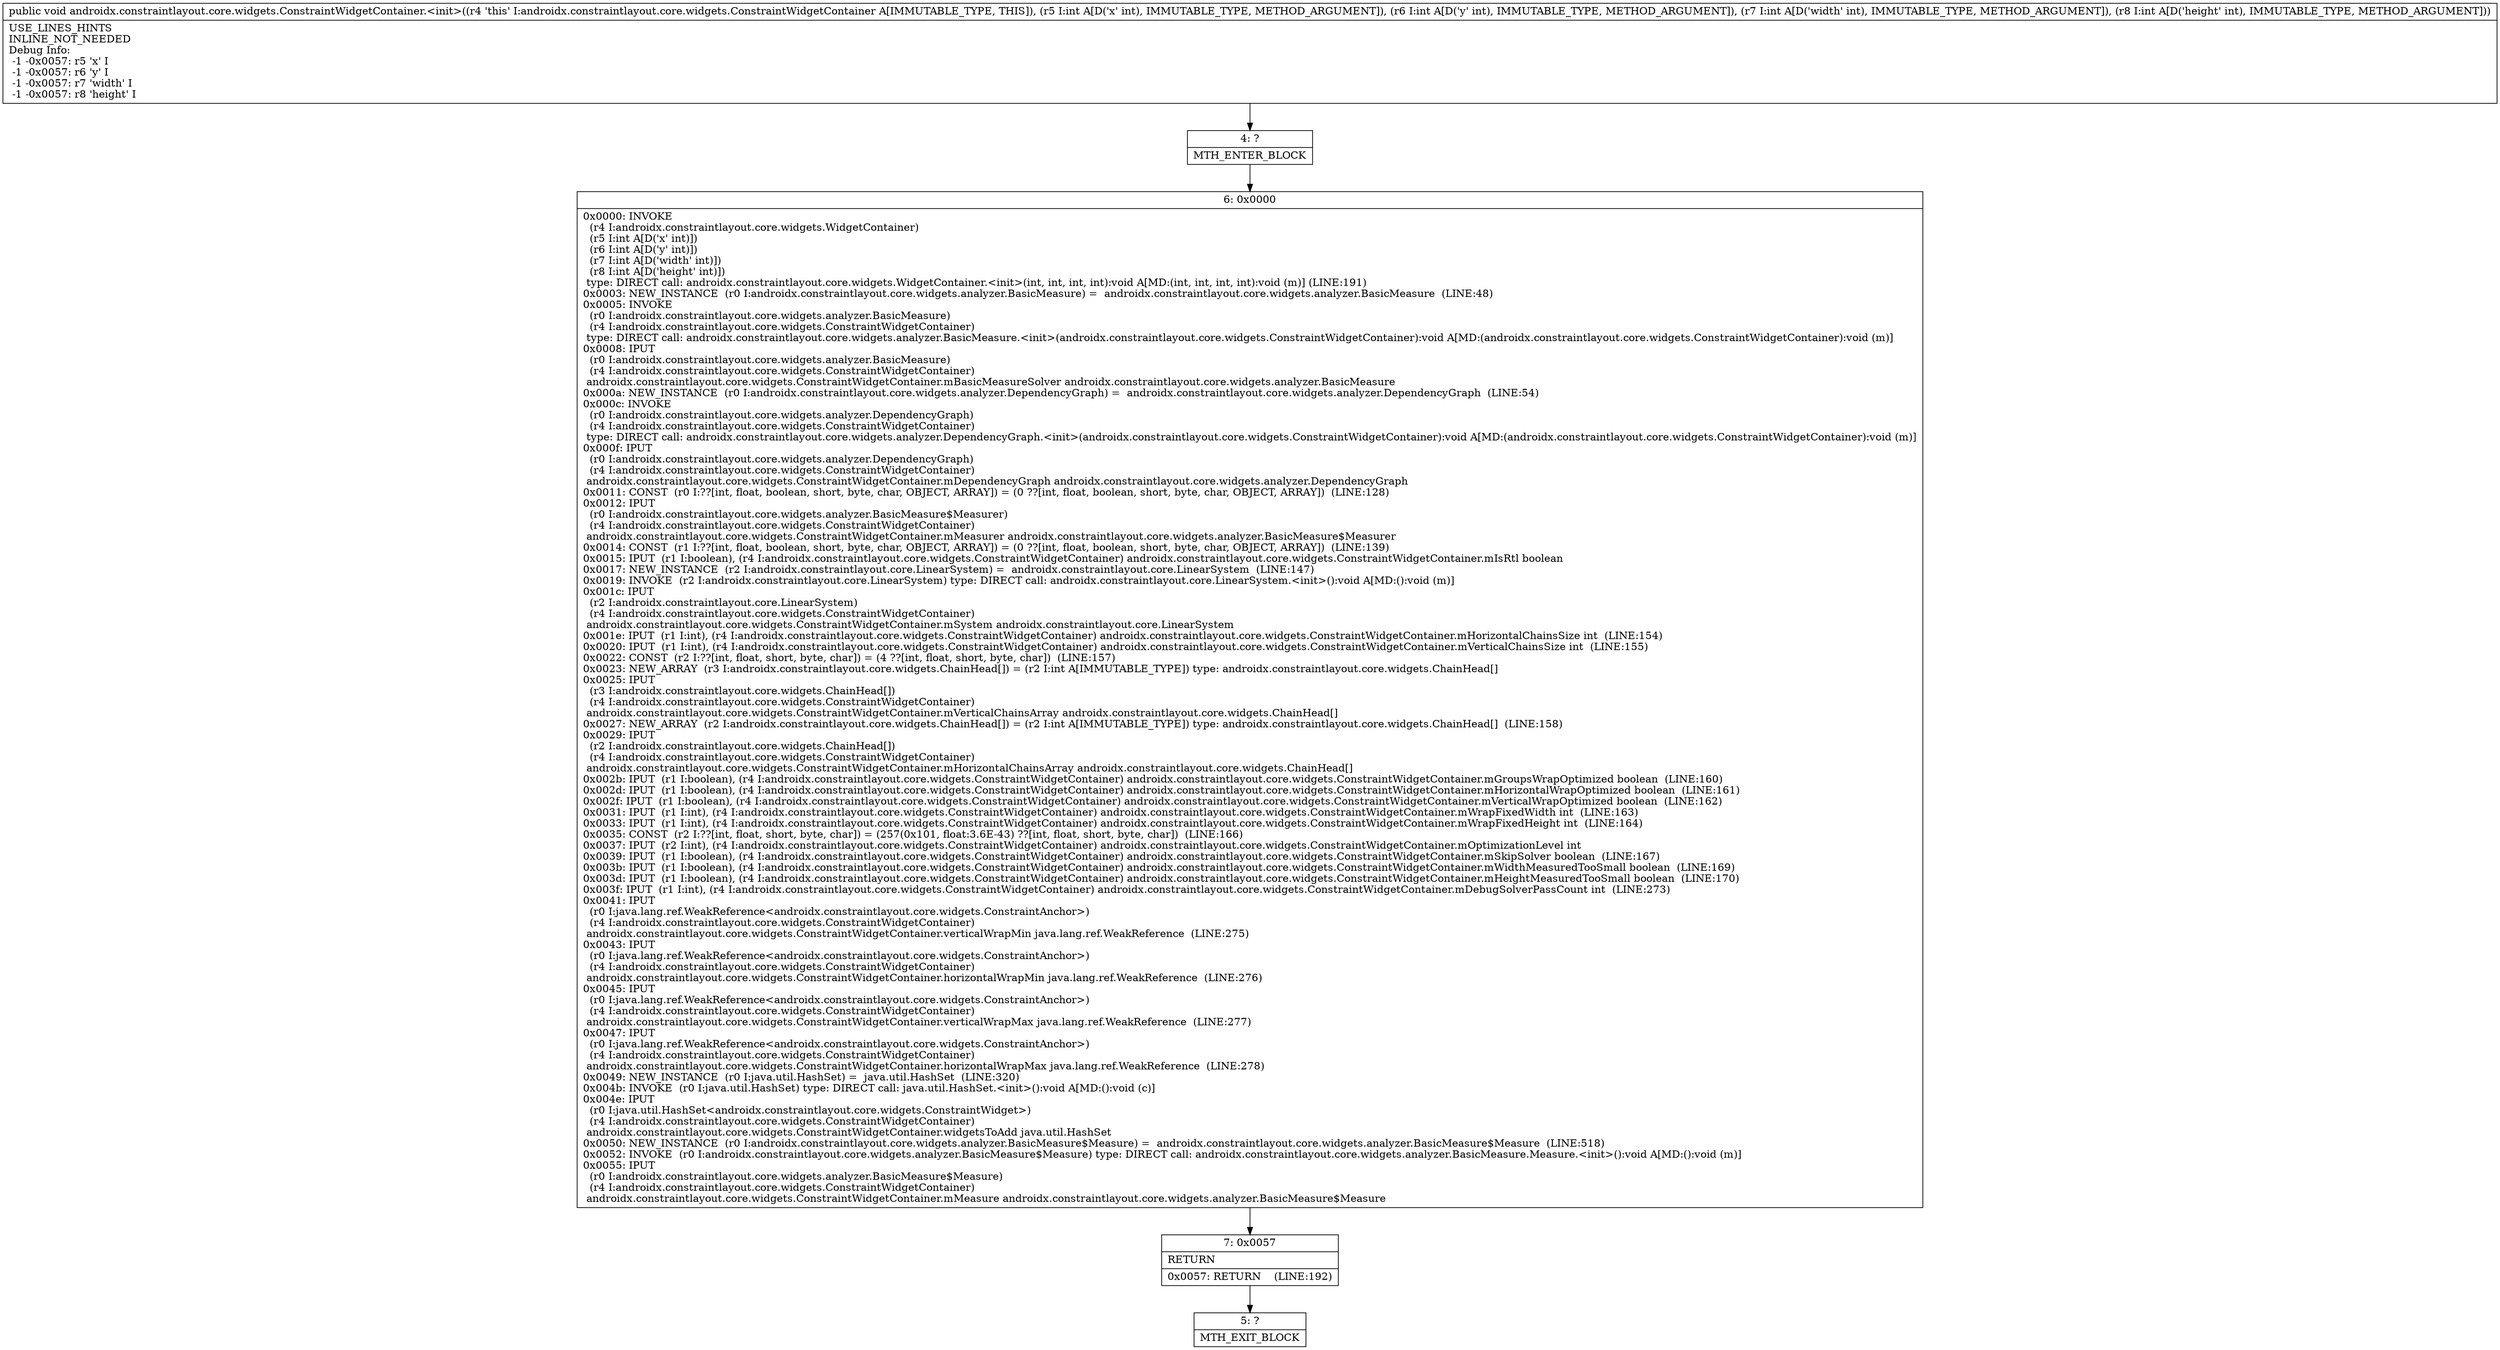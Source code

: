 digraph "CFG forandroidx.constraintlayout.core.widgets.ConstraintWidgetContainer.\<init\>(IIII)V" {
Node_4 [shape=record,label="{4\:\ ?|MTH_ENTER_BLOCK\l}"];
Node_6 [shape=record,label="{6\:\ 0x0000|0x0000: INVOKE  \l  (r4 I:androidx.constraintlayout.core.widgets.WidgetContainer)\l  (r5 I:int A[D('x' int)])\l  (r6 I:int A[D('y' int)])\l  (r7 I:int A[D('width' int)])\l  (r8 I:int A[D('height' int)])\l type: DIRECT call: androidx.constraintlayout.core.widgets.WidgetContainer.\<init\>(int, int, int, int):void A[MD:(int, int, int, int):void (m)] (LINE:191)\l0x0003: NEW_INSTANCE  (r0 I:androidx.constraintlayout.core.widgets.analyzer.BasicMeasure) =  androidx.constraintlayout.core.widgets.analyzer.BasicMeasure  (LINE:48)\l0x0005: INVOKE  \l  (r0 I:androidx.constraintlayout.core.widgets.analyzer.BasicMeasure)\l  (r4 I:androidx.constraintlayout.core.widgets.ConstraintWidgetContainer)\l type: DIRECT call: androidx.constraintlayout.core.widgets.analyzer.BasicMeasure.\<init\>(androidx.constraintlayout.core.widgets.ConstraintWidgetContainer):void A[MD:(androidx.constraintlayout.core.widgets.ConstraintWidgetContainer):void (m)]\l0x0008: IPUT  \l  (r0 I:androidx.constraintlayout.core.widgets.analyzer.BasicMeasure)\l  (r4 I:androidx.constraintlayout.core.widgets.ConstraintWidgetContainer)\l androidx.constraintlayout.core.widgets.ConstraintWidgetContainer.mBasicMeasureSolver androidx.constraintlayout.core.widgets.analyzer.BasicMeasure \l0x000a: NEW_INSTANCE  (r0 I:androidx.constraintlayout.core.widgets.analyzer.DependencyGraph) =  androidx.constraintlayout.core.widgets.analyzer.DependencyGraph  (LINE:54)\l0x000c: INVOKE  \l  (r0 I:androidx.constraintlayout.core.widgets.analyzer.DependencyGraph)\l  (r4 I:androidx.constraintlayout.core.widgets.ConstraintWidgetContainer)\l type: DIRECT call: androidx.constraintlayout.core.widgets.analyzer.DependencyGraph.\<init\>(androidx.constraintlayout.core.widgets.ConstraintWidgetContainer):void A[MD:(androidx.constraintlayout.core.widgets.ConstraintWidgetContainer):void (m)]\l0x000f: IPUT  \l  (r0 I:androidx.constraintlayout.core.widgets.analyzer.DependencyGraph)\l  (r4 I:androidx.constraintlayout.core.widgets.ConstraintWidgetContainer)\l androidx.constraintlayout.core.widgets.ConstraintWidgetContainer.mDependencyGraph androidx.constraintlayout.core.widgets.analyzer.DependencyGraph \l0x0011: CONST  (r0 I:??[int, float, boolean, short, byte, char, OBJECT, ARRAY]) = (0 ??[int, float, boolean, short, byte, char, OBJECT, ARRAY])  (LINE:128)\l0x0012: IPUT  \l  (r0 I:androidx.constraintlayout.core.widgets.analyzer.BasicMeasure$Measurer)\l  (r4 I:androidx.constraintlayout.core.widgets.ConstraintWidgetContainer)\l androidx.constraintlayout.core.widgets.ConstraintWidgetContainer.mMeasurer androidx.constraintlayout.core.widgets.analyzer.BasicMeasure$Measurer \l0x0014: CONST  (r1 I:??[int, float, boolean, short, byte, char, OBJECT, ARRAY]) = (0 ??[int, float, boolean, short, byte, char, OBJECT, ARRAY])  (LINE:139)\l0x0015: IPUT  (r1 I:boolean), (r4 I:androidx.constraintlayout.core.widgets.ConstraintWidgetContainer) androidx.constraintlayout.core.widgets.ConstraintWidgetContainer.mIsRtl boolean \l0x0017: NEW_INSTANCE  (r2 I:androidx.constraintlayout.core.LinearSystem) =  androidx.constraintlayout.core.LinearSystem  (LINE:147)\l0x0019: INVOKE  (r2 I:androidx.constraintlayout.core.LinearSystem) type: DIRECT call: androidx.constraintlayout.core.LinearSystem.\<init\>():void A[MD:():void (m)]\l0x001c: IPUT  \l  (r2 I:androidx.constraintlayout.core.LinearSystem)\l  (r4 I:androidx.constraintlayout.core.widgets.ConstraintWidgetContainer)\l androidx.constraintlayout.core.widgets.ConstraintWidgetContainer.mSystem androidx.constraintlayout.core.LinearSystem \l0x001e: IPUT  (r1 I:int), (r4 I:androidx.constraintlayout.core.widgets.ConstraintWidgetContainer) androidx.constraintlayout.core.widgets.ConstraintWidgetContainer.mHorizontalChainsSize int  (LINE:154)\l0x0020: IPUT  (r1 I:int), (r4 I:androidx.constraintlayout.core.widgets.ConstraintWidgetContainer) androidx.constraintlayout.core.widgets.ConstraintWidgetContainer.mVerticalChainsSize int  (LINE:155)\l0x0022: CONST  (r2 I:??[int, float, short, byte, char]) = (4 ??[int, float, short, byte, char])  (LINE:157)\l0x0023: NEW_ARRAY  (r3 I:androidx.constraintlayout.core.widgets.ChainHead[]) = (r2 I:int A[IMMUTABLE_TYPE]) type: androidx.constraintlayout.core.widgets.ChainHead[] \l0x0025: IPUT  \l  (r3 I:androidx.constraintlayout.core.widgets.ChainHead[])\l  (r4 I:androidx.constraintlayout.core.widgets.ConstraintWidgetContainer)\l androidx.constraintlayout.core.widgets.ConstraintWidgetContainer.mVerticalChainsArray androidx.constraintlayout.core.widgets.ChainHead[] \l0x0027: NEW_ARRAY  (r2 I:androidx.constraintlayout.core.widgets.ChainHead[]) = (r2 I:int A[IMMUTABLE_TYPE]) type: androidx.constraintlayout.core.widgets.ChainHead[]  (LINE:158)\l0x0029: IPUT  \l  (r2 I:androidx.constraintlayout.core.widgets.ChainHead[])\l  (r4 I:androidx.constraintlayout.core.widgets.ConstraintWidgetContainer)\l androidx.constraintlayout.core.widgets.ConstraintWidgetContainer.mHorizontalChainsArray androidx.constraintlayout.core.widgets.ChainHead[] \l0x002b: IPUT  (r1 I:boolean), (r4 I:androidx.constraintlayout.core.widgets.ConstraintWidgetContainer) androidx.constraintlayout.core.widgets.ConstraintWidgetContainer.mGroupsWrapOptimized boolean  (LINE:160)\l0x002d: IPUT  (r1 I:boolean), (r4 I:androidx.constraintlayout.core.widgets.ConstraintWidgetContainer) androidx.constraintlayout.core.widgets.ConstraintWidgetContainer.mHorizontalWrapOptimized boolean  (LINE:161)\l0x002f: IPUT  (r1 I:boolean), (r4 I:androidx.constraintlayout.core.widgets.ConstraintWidgetContainer) androidx.constraintlayout.core.widgets.ConstraintWidgetContainer.mVerticalWrapOptimized boolean  (LINE:162)\l0x0031: IPUT  (r1 I:int), (r4 I:androidx.constraintlayout.core.widgets.ConstraintWidgetContainer) androidx.constraintlayout.core.widgets.ConstraintWidgetContainer.mWrapFixedWidth int  (LINE:163)\l0x0033: IPUT  (r1 I:int), (r4 I:androidx.constraintlayout.core.widgets.ConstraintWidgetContainer) androidx.constraintlayout.core.widgets.ConstraintWidgetContainer.mWrapFixedHeight int  (LINE:164)\l0x0035: CONST  (r2 I:??[int, float, short, byte, char]) = (257(0x101, float:3.6E\-43) ??[int, float, short, byte, char])  (LINE:166)\l0x0037: IPUT  (r2 I:int), (r4 I:androidx.constraintlayout.core.widgets.ConstraintWidgetContainer) androidx.constraintlayout.core.widgets.ConstraintWidgetContainer.mOptimizationLevel int \l0x0039: IPUT  (r1 I:boolean), (r4 I:androidx.constraintlayout.core.widgets.ConstraintWidgetContainer) androidx.constraintlayout.core.widgets.ConstraintWidgetContainer.mSkipSolver boolean  (LINE:167)\l0x003b: IPUT  (r1 I:boolean), (r4 I:androidx.constraintlayout.core.widgets.ConstraintWidgetContainer) androidx.constraintlayout.core.widgets.ConstraintWidgetContainer.mWidthMeasuredTooSmall boolean  (LINE:169)\l0x003d: IPUT  (r1 I:boolean), (r4 I:androidx.constraintlayout.core.widgets.ConstraintWidgetContainer) androidx.constraintlayout.core.widgets.ConstraintWidgetContainer.mHeightMeasuredTooSmall boolean  (LINE:170)\l0x003f: IPUT  (r1 I:int), (r4 I:androidx.constraintlayout.core.widgets.ConstraintWidgetContainer) androidx.constraintlayout.core.widgets.ConstraintWidgetContainer.mDebugSolverPassCount int  (LINE:273)\l0x0041: IPUT  \l  (r0 I:java.lang.ref.WeakReference\<androidx.constraintlayout.core.widgets.ConstraintAnchor\>)\l  (r4 I:androidx.constraintlayout.core.widgets.ConstraintWidgetContainer)\l androidx.constraintlayout.core.widgets.ConstraintWidgetContainer.verticalWrapMin java.lang.ref.WeakReference  (LINE:275)\l0x0043: IPUT  \l  (r0 I:java.lang.ref.WeakReference\<androidx.constraintlayout.core.widgets.ConstraintAnchor\>)\l  (r4 I:androidx.constraintlayout.core.widgets.ConstraintWidgetContainer)\l androidx.constraintlayout.core.widgets.ConstraintWidgetContainer.horizontalWrapMin java.lang.ref.WeakReference  (LINE:276)\l0x0045: IPUT  \l  (r0 I:java.lang.ref.WeakReference\<androidx.constraintlayout.core.widgets.ConstraintAnchor\>)\l  (r4 I:androidx.constraintlayout.core.widgets.ConstraintWidgetContainer)\l androidx.constraintlayout.core.widgets.ConstraintWidgetContainer.verticalWrapMax java.lang.ref.WeakReference  (LINE:277)\l0x0047: IPUT  \l  (r0 I:java.lang.ref.WeakReference\<androidx.constraintlayout.core.widgets.ConstraintAnchor\>)\l  (r4 I:androidx.constraintlayout.core.widgets.ConstraintWidgetContainer)\l androidx.constraintlayout.core.widgets.ConstraintWidgetContainer.horizontalWrapMax java.lang.ref.WeakReference  (LINE:278)\l0x0049: NEW_INSTANCE  (r0 I:java.util.HashSet) =  java.util.HashSet  (LINE:320)\l0x004b: INVOKE  (r0 I:java.util.HashSet) type: DIRECT call: java.util.HashSet.\<init\>():void A[MD:():void (c)]\l0x004e: IPUT  \l  (r0 I:java.util.HashSet\<androidx.constraintlayout.core.widgets.ConstraintWidget\>)\l  (r4 I:androidx.constraintlayout.core.widgets.ConstraintWidgetContainer)\l androidx.constraintlayout.core.widgets.ConstraintWidgetContainer.widgetsToAdd java.util.HashSet \l0x0050: NEW_INSTANCE  (r0 I:androidx.constraintlayout.core.widgets.analyzer.BasicMeasure$Measure) =  androidx.constraintlayout.core.widgets.analyzer.BasicMeasure$Measure  (LINE:518)\l0x0052: INVOKE  (r0 I:androidx.constraintlayout.core.widgets.analyzer.BasicMeasure$Measure) type: DIRECT call: androidx.constraintlayout.core.widgets.analyzer.BasicMeasure.Measure.\<init\>():void A[MD:():void (m)]\l0x0055: IPUT  \l  (r0 I:androidx.constraintlayout.core.widgets.analyzer.BasicMeasure$Measure)\l  (r4 I:androidx.constraintlayout.core.widgets.ConstraintWidgetContainer)\l androidx.constraintlayout.core.widgets.ConstraintWidgetContainer.mMeasure androidx.constraintlayout.core.widgets.analyzer.BasicMeasure$Measure \l}"];
Node_7 [shape=record,label="{7\:\ 0x0057|RETURN\l|0x0057: RETURN    (LINE:192)\l}"];
Node_5 [shape=record,label="{5\:\ ?|MTH_EXIT_BLOCK\l}"];
MethodNode[shape=record,label="{public void androidx.constraintlayout.core.widgets.ConstraintWidgetContainer.\<init\>((r4 'this' I:androidx.constraintlayout.core.widgets.ConstraintWidgetContainer A[IMMUTABLE_TYPE, THIS]), (r5 I:int A[D('x' int), IMMUTABLE_TYPE, METHOD_ARGUMENT]), (r6 I:int A[D('y' int), IMMUTABLE_TYPE, METHOD_ARGUMENT]), (r7 I:int A[D('width' int), IMMUTABLE_TYPE, METHOD_ARGUMENT]), (r8 I:int A[D('height' int), IMMUTABLE_TYPE, METHOD_ARGUMENT]))  | USE_LINES_HINTS\lINLINE_NOT_NEEDED\lDebug Info:\l  \-1 \-0x0057: r5 'x' I\l  \-1 \-0x0057: r6 'y' I\l  \-1 \-0x0057: r7 'width' I\l  \-1 \-0x0057: r8 'height' I\l}"];
MethodNode -> Node_4;Node_4 -> Node_6;
Node_6 -> Node_7;
Node_7 -> Node_5;
}

